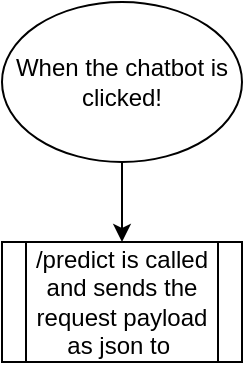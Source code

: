 <mxfile version="21.6.8" type="device">
  <diagram name="Page-1" id="IIRLR6lIK7QvAufewFqF">
    <mxGraphModel dx="777" dy="493" grid="1" gridSize="10" guides="1" tooltips="1" connect="1" arrows="1" fold="1" page="1" pageScale="1" pageWidth="827" pageHeight="1169" math="0" shadow="0">
      <root>
        <mxCell id="0" />
        <mxCell id="1" parent="0" />
        <mxCell id="EJkAIzDi1iacpB67AovN-4" value="" style="edgeStyle=orthogonalEdgeStyle;rounded=0;orthogonalLoop=1;jettySize=auto;html=1;" edge="1" parent="1" source="EJkAIzDi1iacpB67AovN-2" target="EJkAIzDi1iacpB67AovN-3">
          <mxGeometry relative="1" as="geometry" />
        </mxCell>
        <mxCell id="EJkAIzDi1iacpB67AovN-2" value="When the chatbot is clicked!" style="ellipse;whiteSpace=wrap;html=1;" vertex="1" parent="1">
          <mxGeometry x="340" y="30" width="120" height="80" as="geometry" />
        </mxCell>
        <mxCell id="EJkAIzDi1iacpB67AovN-3" value="/predict is called and sends the request payload as json to&amp;nbsp;" style="shape=process;whiteSpace=wrap;html=1;backgroundOutline=1;" vertex="1" parent="1">
          <mxGeometry x="340" y="150" width="120" height="60" as="geometry" />
        </mxCell>
      </root>
    </mxGraphModel>
  </diagram>
</mxfile>
